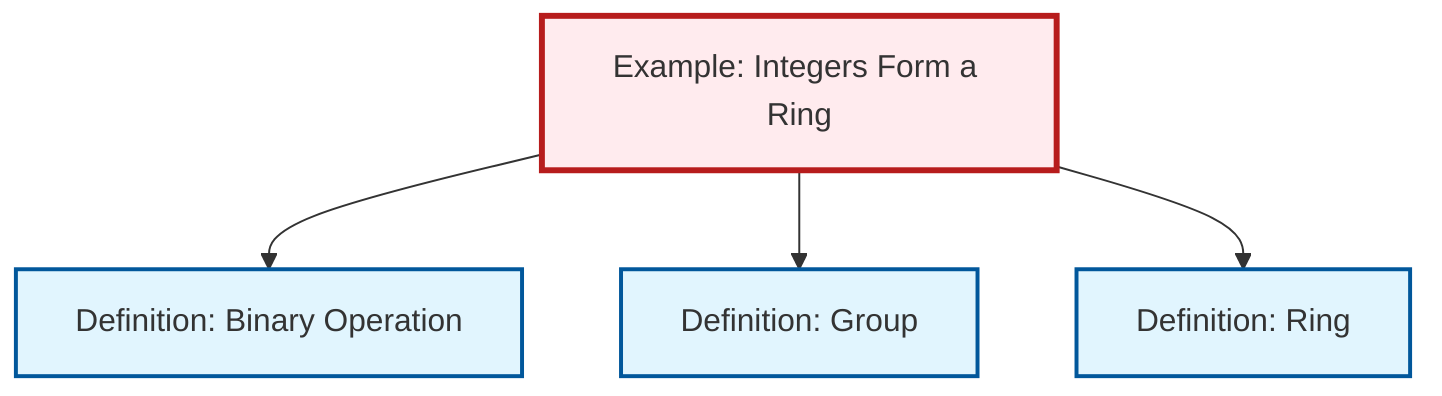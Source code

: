 graph TD
    classDef definition fill:#e1f5fe,stroke:#01579b,stroke-width:2px
    classDef theorem fill:#f3e5f5,stroke:#4a148c,stroke-width:2px
    classDef axiom fill:#fff3e0,stroke:#e65100,stroke-width:2px
    classDef example fill:#e8f5e9,stroke:#1b5e20,stroke-width:2px
    classDef current fill:#ffebee,stroke:#b71c1c,stroke-width:3px
    def-ring["Definition: Ring"]:::definition
    def-group["Definition: Group"]:::definition
    ex-integers-ring["Example: Integers Form a Ring"]:::example
    def-binary-operation["Definition: Binary Operation"]:::definition
    ex-integers-ring --> def-binary-operation
    ex-integers-ring --> def-group
    ex-integers-ring --> def-ring
    class ex-integers-ring current